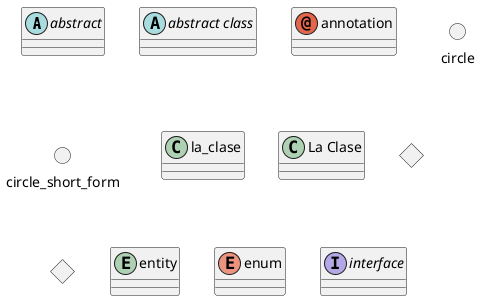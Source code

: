 @startuml
abstract        abstract
abstract class  "abstract class"
annotation      annotation
circle          circle
()              circle_short_form
class        	la_clase
class        	"La Clase"
diamond         diamond
<>              diamond_short_form
entity          entity
enum            enum
interface       interface
@enduml
